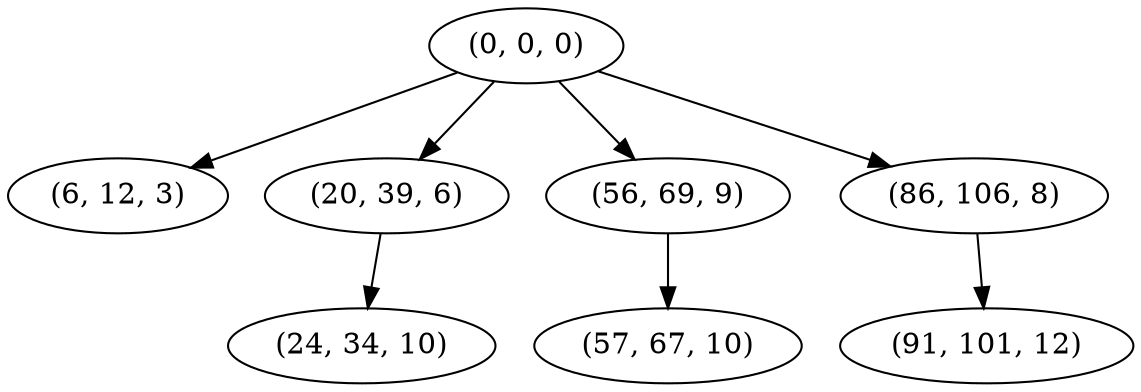 digraph tree {
    "(0, 0, 0)";
    "(6, 12, 3)";
    "(20, 39, 6)";
    "(24, 34, 10)";
    "(56, 69, 9)";
    "(57, 67, 10)";
    "(86, 106, 8)";
    "(91, 101, 12)";
    "(0, 0, 0)" -> "(6, 12, 3)";
    "(0, 0, 0)" -> "(20, 39, 6)";
    "(0, 0, 0)" -> "(56, 69, 9)";
    "(0, 0, 0)" -> "(86, 106, 8)";
    "(20, 39, 6)" -> "(24, 34, 10)";
    "(56, 69, 9)" -> "(57, 67, 10)";
    "(86, 106, 8)" -> "(91, 101, 12)";
}
